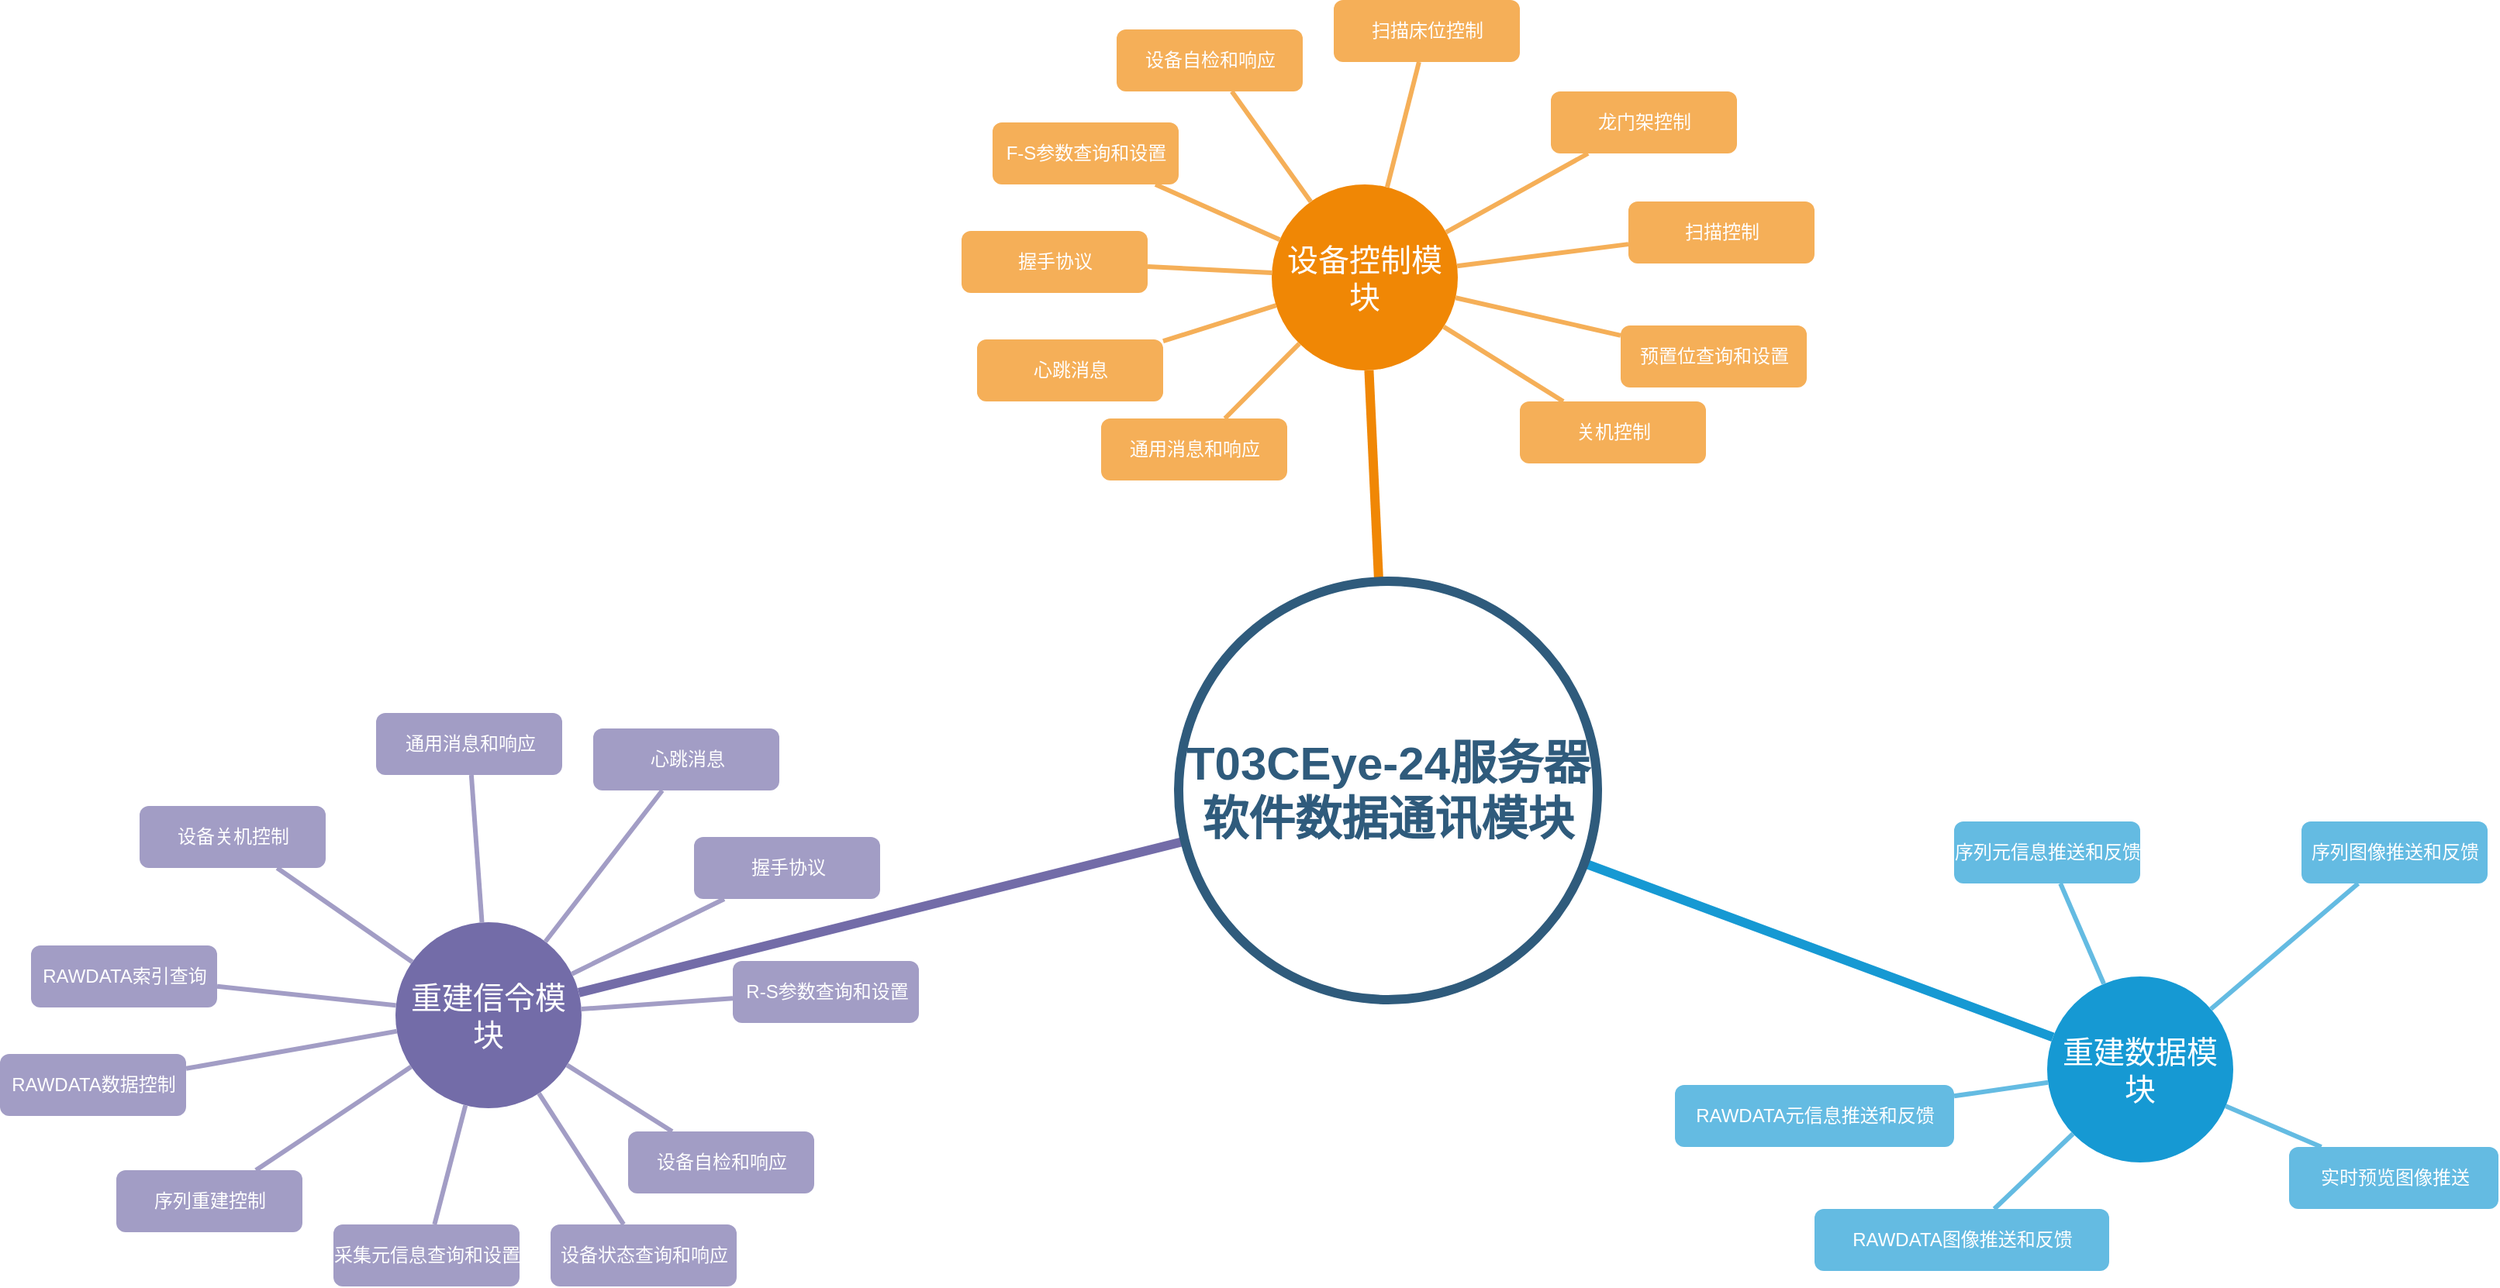 <mxfile version="12.9.11" type="github">
  <diagram id="6a731a19-8d31-9384-78a2-239565b7b9f0" name="Page-1">
    <mxGraphModel dx="2031" dy="1016" grid="0" gridSize="10" guides="1" tooltips="1" connect="1" arrows="1" fold="1" page="0" pageScale="1" pageWidth="1169" pageHeight="827" background="#ffffff" math="0" shadow="0">
      <root>
        <mxCell id="0" />
        <mxCell id="1" parent="0" />
        <mxCell id="1351" value="设备控制模块" style="ellipse;whiteSpace=wrap;html=1;shadow=0;fontFamily=Helvetica;fontSize=20;fontColor=#FFFFFF;align=center;strokeWidth=3;fillColor=#F08705;strokeColor=none;gradientColor=none;" parent="1" vertex="1">
          <mxGeometry x="1030" y="389" width="120" height="120" as="geometry" />
        </mxCell>
        <mxCell id="1353" value="重建数据模块" style="ellipse;whiteSpace=wrap;html=1;shadow=0;fontFamily=Helvetica;fontSize=20;fontColor=#FFFFFF;align=center;strokeWidth=3;fillColor=#1699D3;strokeColor=none;" parent="1" vertex="1">
          <mxGeometry x="1530" y="900" width="120" height="120" as="geometry" />
        </mxCell>
        <mxCell id="1357" value="通用消息和响应" style="rounded=1;fillColor=#f5af58;strokeColor=none;strokeWidth=3;shadow=0;html=1;fontColor=#FFFFFF;" parent="1" vertex="1">
          <mxGeometry x="920" y="540" width="120" height="40" as="geometry" />
        </mxCell>
        <mxCell id="1360" style="endArrow=none;strokeWidth=6;strokeColor=#f08705;html=1;" parent="1" source="1515" target="1351" edge="1">
          <mxGeometry relative="1" as="geometry" />
        </mxCell>
        <mxCell id="1362" style="endArrow=none;strokeWidth=6;strokeColor=#1699D3;html=1;" parent="1" source="1515" target="1353" edge="1">
          <mxGeometry relative="1" as="geometry" />
        </mxCell>
        <mxCell id="1363" style="endArrow=none;strokeWidth=6;strokeColor=#736CA8;html=1;" parent="1" source="1515" target="1516" edge="1">
          <mxGeometry relative="1" as="geometry" />
        </mxCell>
        <mxCell id="1388" value="心跳消息" style="rounded=1;fillColor=#f5af58;strokeColor=none;strokeWidth=3;shadow=0;html=1;fontColor=#FFFFFF;" parent="1" vertex="1">
          <mxGeometry x="840" y="489" width="120" height="40" as="geometry" />
        </mxCell>
        <mxCell id="1389" value="握手协议" style="rounded=1;fillColor=#f5af58;strokeColor=none;strokeWidth=3;shadow=0;html=1;fontColor=#FFFFFF;" parent="1" vertex="1">
          <mxGeometry x="830" y="419" width="120" height="40" as="geometry" />
        </mxCell>
        <mxCell id="1390" value="F-S参数查询和设置" style="rounded=1;fillColor=#f5af58;strokeColor=none;strokeWidth=3;shadow=0;html=1;fontColor=#FFFFFF;" parent="1" vertex="1">
          <mxGeometry x="850" y="349" width="120" height="40" as="geometry" />
        </mxCell>
        <mxCell id="1391" value="设备自检和响应" style="rounded=1;fillColor=#f5af58;strokeColor=none;strokeWidth=3;shadow=0;html=1;fontColor=#FFFFFF;" parent="1" vertex="1">
          <mxGeometry x="930" y="289" width="120" height="40" as="geometry" />
        </mxCell>
        <mxCell id="1392" value="扫描床位控制" style="rounded=1;fillColor=#f5af58;strokeColor=none;strokeWidth=3;shadow=0;html=1;fontColor=#FFFFFF;" parent="1" vertex="1">
          <mxGeometry x="1070" y="270" width="120" height="40" as="geometry" />
        </mxCell>
        <mxCell id="1393" value="龙门架控制" style="rounded=1;fillColor=#f5af58;strokeColor=none;strokeWidth=3;shadow=0;html=1;fontColor=#FFFFFF;" parent="1" vertex="1">
          <mxGeometry x="1210" y="329" width="120" height="40" as="geometry" />
        </mxCell>
        <mxCell id="1394" value="扫描控制" style="rounded=1;fillColor=#f5af58;strokeColor=none;strokeWidth=3;shadow=0;html=1;fontColor=#FFFFFF;" parent="1" vertex="1">
          <mxGeometry x="1260" y="400" width="120" height="40" as="geometry" />
        </mxCell>
        <mxCell id="1395" value="预置位查询和设置" style="rounded=1;fillColor=#f5af58;strokeColor=none;strokeWidth=3;shadow=0;html=1;fontColor=#FFFFFF;" parent="1" vertex="1">
          <mxGeometry x="1255" y="480" width="120" height="40" as="geometry" />
        </mxCell>
        <mxCell id="1396" value="关机控制" style="rounded=1;fillColor=#f5af58;strokeColor=none;strokeWidth=3;shadow=0;html=1;fontColor=#FFFFFF;" parent="1" vertex="1">
          <mxGeometry x="1190" y="529" width="120" height="40" as="geometry" />
        </mxCell>
        <mxCell id="1399" value="" style="edgeStyle=none;endArrow=none;strokeWidth=3;strokeColor=#F5AF58;html=1;" parent="1" source="1351" target="1357" edge="1">
          <mxGeometry x="-70" y="169" width="100" height="100" as="geometry">
            <mxPoint x="-70" y="269" as="sourcePoint" />
            <mxPoint x="30" y="169" as="targetPoint" />
          </mxGeometry>
        </mxCell>
        <mxCell id="1400" value="" style="edgeStyle=none;endArrow=none;strokeWidth=3;strokeColor=#F5AF58;html=1;" parent="1" source="1351" target="1388" edge="1">
          <mxGeometry x="-70" y="169" width="100" height="100" as="geometry">
            <mxPoint x="-70" y="269" as="sourcePoint" />
            <mxPoint x="30" y="169" as="targetPoint" />
          </mxGeometry>
        </mxCell>
        <mxCell id="1401" value="" style="edgeStyle=none;endArrow=none;strokeWidth=3;strokeColor=#F5AF58;html=1;" parent="1" source="1351" target="1389" edge="1">
          <mxGeometry x="-70" y="169" width="100" height="100" as="geometry">
            <mxPoint x="-70" y="269" as="sourcePoint" />
            <mxPoint x="30" y="169" as="targetPoint" />
          </mxGeometry>
        </mxCell>
        <mxCell id="1402" value="" style="edgeStyle=none;endArrow=none;strokeWidth=3;strokeColor=#F5AF58;html=1;" parent="1" source="1351" target="1390" edge="1">
          <mxGeometry x="-70" y="169" width="100" height="100" as="geometry">
            <mxPoint x="-70" y="269" as="sourcePoint" />
            <mxPoint x="30" y="169" as="targetPoint" />
          </mxGeometry>
        </mxCell>
        <mxCell id="1403" value="" style="edgeStyle=none;endArrow=none;strokeWidth=3;strokeColor=#F5AF58;html=1;" parent="1" source="1351" target="1391" edge="1">
          <mxGeometry x="-70" y="169" width="100" height="100" as="geometry">
            <mxPoint x="-70" y="269" as="sourcePoint" />
            <mxPoint x="30" y="169" as="targetPoint" />
          </mxGeometry>
        </mxCell>
        <mxCell id="1404" value="" style="edgeStyle=none;endArrow=none;strokeWidth=3;strokeColor=#F5AF58;html=1;" parent="1" source="1351" target="1392" edge="1">
          <mxGeometry x="-70" y="169" width="100" height="100" as="geometry">
            <mxPoint x="-70" y="269" as="sourcePoint" />
            <mxPoint x="30" y="169" as="targetPoint" />
          </mxGeometry>
        </mxCell>
        <mxCell id="1405" value="" style="edgeStyle=none;endArrow=none;strokeWidth=3;strokeColor=#F5AF58;html=1;" parent="1" source="1351" target="1393" edge="1">
          <mxGeometry x="-70" y="169" width="100" height="100" as="geometry">
            <mxPoint x="-70" y="269" as="sourcePoint" />
            <mxPoint x="30" y="169" as="targetPoint" />
          </mxGeometry>
        </mxCell>
        <mxCell id="1406" value="" style="edgeStyle=none;endArrow=none;strokeWidth=3;strokeColor=#F5AF58;html=1;" parent="1" source="1351" target="1394" edge="1">
          <mxGeometry x="-70" y="169" width="100" height="100" as="geometry">
            <mxPoint x="-70" y="269" as="sourcePoint" />
            <mxPoint x="30" y="169" as="targetPoint" />
          </mxGeometry>
        </mxCell>
        <mxCell id="1407" value="" style="edgeStyle=none;endArrow=none;strokeWidth=3;strokeColor=#F5AF58;html=1;" parent="1" source="1351" target="1395" edge="1">
          <mxGeometry x="-70" y="169" width="100" height="100" as="geometry">
            <mxPoint x="-70" y="269" as="sourcePoint" />
            <mxPoint x="30" y="169" as="targetPoint" />
          </mxGeometry>
        </mxCell>
        <mxCell id="1408" value="" style="edgeStyle=none;endArrow=none;strokeWidth=3;strokeColor=#F5AF58;html=1;" parent="1" source="1351" target="1396" edge="1">
          <mxGeometry x="-70" y="169" width="100" height="100" as="geometry">
            <mxPoint x="-70" y="269" as="sourcePoint" />
            <mxPoint x="30" y="169" as="targetPoint" />
          </mxGeometry>
        </mxCell>
        <mxCell id="1437" value="序列元信息推送和反馈" style="rounded=1;fillColor=#64BBE2;strokeColor=none;strokeWidth=3;shadow=0;html=1;fontColor=#FFFFFF;" parent="1" vertex="1">
          <mxGeometry x="1470" y="800" width="120" height="40" as="geometry" />
        </mxCell>
        <mxCell id="1439" value="序列图像推送和反馈" style="rounded=1;fillColor=#64BBE2;strokeColor=none;strokeWidth=3;shadow=0;html=1;fontColor=#FFFFFF;" parent="1" vertex="1">
          <mxGeometry x="1694" y="800" width="120" height="40" as="geometry" />
        </mxCell>
        <mxCell id="1443" value="实时预览图像推送" style="rounded=1;fillColor=#64BBE2;strokeColor=none;strokeWidth=3;shadow=0;html=1;fontColor=#FFFFFF;" parent="1" vertex="1">
          <mxGeometry x="1686" y="1010" width="135" height="40" as="geometry" />
        </mxCell>
        <mxCell id="1444" value="RAWDATA图像推送和反馈" style="rounded=1;fillColor=#64BBE2;strokeColor=none;strokeWidth=3;shadow=0;html=1;fontColor=#FFFFFF;" parent="1" vertex="1">
          <mxGeometry x="1380" y="1050" width="190" height="40" as="geometry" />
        </mxCell>
        <mxCell id="1445" value="RAWDATA元信息推送和反馈" style="rounded=1;fillColor=#64BBE2;strokeColor=none;strokeWidth=3;shadow=0;html=1;fontColor=#FFFFFF;" parent="1" vertex="1">
          <mxGeometry x="1290" y="970" width="180" height="40" as="geometry" />
        </mxCell>
        <mxCell id="1448" value="" style="edgeStyle=none;endArrow=none;strokeWidth=3;strokeColor=#64BBE2;html=1;" parent="1" source="1353" target="1437" edge="1">
          <mxGeometry x="-430" y="290" width="100" height="100" as="geometry">
            <mxPoint x="-430" y="390" as="sourcePoint" />
            <mxPoint x="-330" y="290" as="targetPoint" />
          </mxGeometry>
        </mxCell>
        <mxCell id="1450" value="" style="edgeStyle=none;endArrow=none;strokeWidth=3;strokeColor=#64BBE2;html=1;" parent="1" source="1353" target="1439" edge="1">
          <mxGeometry x="-430" y="290" width="100" height="100" as="geometry">
            <mxPoint x="-430" y="390" as="sourcePoint" />
            <mxPoint x="-330" y="290" as="targetPoint" />
          </mxGeometry>
        </mxCell>
        <mxCell id="1454" value="" style="edgeStyle=none;endArrow=none;strokeWidth=3;strokeColor=#64BBE2;html=1;" parent="1" source="1353" target="1443" edge="1">
          <mxGeometry x="-430" y="290" width="100" height="100" as="geometry">
            <mxPoint x="-430" y="390" as="sourcePoint" />
            <mxPoint x="-330" y="290" as="targetPoint" />
          </mxGeometry>
        </mxCell>
        <mxCell id="1455" value="" style="edgeStyle=none;endArrow=none;strokeWidth=3;strokeColor=#64BBE2;html=1;" parent="1" source="1353" target="1444" edge="1">
          <mxGeometry x="-430" y="290" width="100" height="100" as="geometry">
            <mxPoint x="-430" y="390" as="sourcePoint" />
            <mxPoint x="-330" y="290" as="targetPoint" />
          </mxGeometry>
        </mxCell>
        <mxCell id="1456" value="" style="edgeStyle=none;endArrow=none;strokeWidth=3;strokeColor=#64BBE2;html=1;" parent="1" source="1353" target="1445" edge="1">
          <mxGeometry x="-430" y="290" width="100" height="100" as="geometry">
            <mxPoint x="-430" y="390" as="sourcePoint" />
            <mxPoint x="-330" y="290" as="targetPoint" />
          </mxGeometry>
        </mxCell>
        <mxCell id="1515" value="T03CEye-24服务器软件数据通讯模块" style="ellipse;whiteSpace=wrap;html=1;shadow=0;fontFamily=Helvetica;fontSize=30;fontColor=#2F5B7C;align=center;strokeColor=#2F5B7C;strokeWidth=6;fillColor=#FFFFFF;fontStyle=1;gradientColor=none;" parent="1" vertex="1">
          <mxGeometry x="970" y="645" width="270" height="270" as="geometry" />
        </mxCell>
        <mxCell id="1516" value="重建信令模块" style="ellipse;whiteSpace=wrap;html=1;shadow=0;fontFamily=Helvetica;fontSize=20;fontColor=#FFFFFF;align=center;strokeWidth=3;fillColor=#736ca8;strokeColor=none;" parent="1" vertex="1">
          <mxGeometry x="465" y="865" width="120" height="120" as="geometry" />
        </mxCell>
        <mxCell id="1518" value="通用消息和响应" style="rounded=1;fillColor=#a29dc5;strokeColor=none;strokeWidth=3;shadow=0;html=1;fontColor=#FFFFFF;" parent="1" vertex="1">
          <mxGeometry x="452.5" y="730" width="120" height="40" as="geometry" />
        </mxCell>
        <mxCell id="1519" value="心跳消息" style="rounded=1;fillColor=#a29dc5;strokeColor=none;strokeWidth=3;shadow=0;html=1;fontColor=#FFFFFF;" parent="1" vertex="1">
          <mxGeometry x="592.5" y="740" width="120" height="40" as="geometry" />
        </mxCell>
        <mxCell id="1520" value="握手协议" style="rounded=1;fillColor=#a29dc5;strokeColor=none;strokeWidth=3;shadow=0;html=1;fontColor=#FFFFFF;" parent="1" vertex="1">
          <mxGeometry x="657.5" y="810" width="120" height="40" as="geometry" />
        </mxCell>
        <mxCell id="1521" value="R-S参数查询和设置" style="rounded=1;fillColor=#a29dc5;strokeColor=none;strokeWidth=3;shadow=0;html=1;fontColor=#FFFFFF;" parent="1" vertex="1">
          <mxGeometry x="682.5" y="890" width="120" height="40" as="geometry" />
        </mxCell>
        <mxCell id="1522" value="设备关机控制" style="rounded=1;fillColor=#a29dc5;strokeColor=none;strokeWidth=3;shadow=0;html=1;fontColor=#FFFFFF;" parent="1" vertex="1">
          <mxGeometry x="300" y="790" width="120" height="40" as="geometry" />
        </mxCell>
        <mxCell id="1523" value="设备自检和响应" style="rounded=1;fillColor=#a29dc5;strokeColor=none;strokeWidth=3;shadow=0;html=1;fontColor=#FFFFFF;" parent="1" vertex="1">
          <mxGeometry x="615" y="1000" width="120" height="40" as="geometry" />
        </mxCell>
        <mxCell id="1524" value="设备状态查询和响应" style="rounded=1;fillColor=#a29dc5;strokeColor=none;strokeWidth=3;shadow=0;html=1;fontColor=#FFFFFF;" parent="1" vertex="1">
          <mxGeometry x="565" y="1060" width="120" height="40" as="geometry" />
        </mxCell>
        <mxCell id="1525" value="采集元信息查询和设置" style="rounded=1;fillColor=#a29dc5;strokeColor=none;strokeWidth=3;shadow=0;html=1;fontColor=#FFFFFF;" parent="1" vertex="1">
          <mxGeometry x="425" y="1060" width="120" height="40" as="geometry" />
        </mxCell>
        <mxCell id="1526" value="序列重建控制" style="rounded=1;fillColor=#a29dc5;strokeColor=none;strokeWidth=3;shadow=0;html=1;fontColor=#FFFFFF;" parent="1" vertex="1">
          <mxGeometry x="285" y="1025" width="120" height="40" as="geometry" />
        </mxCell>
        <mxCell id="1527" value="RAWDATA数据控制" style="rounded=1;fillColor=#a29dc5;strokeColor=none;strokeWidth=3;shadow=0;html=1;fontColor=#FFFFFF;" parent="1" vertex="1">
          <mxGeometry x="210" y="950" width="120" height="40" as="geometry" />
        </mxCell>
        <mxCell id="1529" value="RAWDATA索引查询" style="rounded=1;fillColor=#a29dc5;strokeColor=none;strokeWidth=3;shadow=0;html=1;fontColor=#FFFFFF;" parent="1" vertex="1">
          <mxGeometry x="230" y="880" width="120" height="40" as="geometry" />
        </mxCell>
        <mxCell id="1530" value="" style="edgeStyle=none;endArrow=none;strokeWidth=3;strokeColor=#A29DC5;html=1;" parent="1" source="1516" target="1518" edge="1">
          <mxGeometry x="-1355" y="-135" width="100" height="100" as="geometry">
            <mxPoint x="-1355" y="-35" as="sourcePoint" />
            <mxPoint x="-1255" y="-135" as="targetPoint" />
          </mxGeometry>
        </mxCell>
        <mxCell id="1531" value="" style="edgeStyle=none;endArrow=none;strokeWidth=3;strokeColor=#A29DC5;html=1;" parent="1" source="1516" target="1519" edge="1">
          <mxGeometry x="-1355" y="-135" width="100" height="100" as="geometry">
            <mxPoint x="-1355" y="-35" as="sourcePoint" />
            <mxPoint x="-1255" y="-135" as="targetPoint" />
          </mxGeometry>
        </mxCell>
        <mxCell id="1532" value="" style="edgeStyle=none;endArrow=none;strokeWidth=3;strokeColor=#A29DC5;html=1;" parent="1" source="1516" target="1520" edge="1">
          <mxGeometry x="-1355" y="-135" width="100" height="100" as="geometry">
            <mxPoint x="-1355" y="-35" as="sourcePoint" />
            <mxPoint x="-1255" y="-135" as="targetPoint" />
          </mxGeometry>
        </mxCell>
        <mxCell id="1533" value="" style="edgeStyle=none;endArrow=none;strokeWidth=3;strokeColor=#A29DC5;html=1;" parent="1" source="1516" target="1521" edge="1">
          <mxGeometry x="-1355" y="-135" width="100" height="100" as="geometry">
            <mxPoint x="-1355" y="-35" as="sourcePoint" />
            <mxPoint x="-1255" y="-135" as="targetPoint" />
          </mxGeometry>
        </mxCell>
        <mxCell id="1534" value="" style="edgeStyle=none;endArrow=none;strokeWidth=3;strokeColor=#A29DC5;html=1;" parent="1" source="1516" target="1522" edge="1">
          <mxGeometry x="-1355" y="-135" width="100" height="100" as="geometry">
            <mxPoint x="-1355" y="-35" as="sourcePoint" />
            <mxPoint x="-1255" y="-135" as="targetPoint" />
          </mxGeometry>
        </mxCell>
        <mxCell id="1535" value="" style="edgeStyle=none;endArrow=none;strokeWidth=3;strokeColor=#A29DC5;html=1;" parent="1" source="1516" target="1523" edge="1">
          <mxGeometry x="-1355" y="-135" width="100" height="100" as="geometry">
            <mxPoint x="-1355" y="-35" as="sourcePoint" />
            <mxPoint x="-1255" y="-135" as="targetPoint" />
          </mxGeometry>
        </mxCell>
        <mxCell id="1536" value="" style="edgeStyle=none;endArrow=none;strokeWidth=3;strokeColor=#A29DC5;html=1;" parent="1" source="1516" target="1524" edge="1">
          <mxGeometry x="-1355" y="-135" width="100" height="100" as="geometry">
            <mxPoint x="-1355" y="-35" as="sourcePoint" />
            <mxPoint x="-1255" y="-135" as="targetPoint" />
          </mxGeometry>
        </mxCell>
        <mxCell id="1537" value="" style="edgeStyle=none;endArrow=none;strokeWidth=3;strokeColor=#A29DC5;html=1;" parent="1" source="1516" target="1525" edge="1">
          <mxGeometry x="-1355" y="-135" width="100" height="100" as="geometry">
            <mxPoint x="-1355" y="-35" as="sourcePoint" />
            <mxPoint x="-1255" y="-135" as="targetPoint" />
          </mxGeometry>
        </mxCell>
        <mxCell id="1538" value="" style="edgeStyle=none;endArrow=none;strokeWidth=3;strokeColor=#A29DC5;html=1;" parent="1" source="1516" target="1526" edge="1">
          <mxGeometry x="-1355" y="-135" width="100" height="100" as="geometry">
            <mxPoint x="-1355" y="-35" as="sourcePoint" />
            <mxPoint x="-1255" y="-135" as="targetPoint" />
          </mxGeometry>
        </mxCell>
        <mxCell id="1539" value="" style="edgeStyle=none;endArrow=none;strokeWidth=3;strokeColor=#A29DC5;html=1;" parent="1" source="1516" target="1527" edge="1">
          <mxGeometry x="-1355" y="-135" width="100" height="100" as="geometry">
            <mxPoint x="-1355" y="-35" as="sourcePoint" />
            <mxPoint x="-1255" y="-135" as="targetPoint" />
          </mxGeometry>
        </mxCell>
        <mxCell id="1540" value="" style="edgeStyle=none;endArrow=none;strokeWidth=3;strokeColor=#A29DC5;html=1;" parent="1" source="1516" target="1529" edge="1">
          <mxGeometry x="-1355" y="-135" width="100" height="100" as="geometry">
            <mxPoint x="-1355" y="-35" as="sourcePoint" />
            <mxPoint x="-1255" y="-135" as="targetPoint" />
          </mxGeometry>
        </mxCell>
        <mxCell id="1542" style="edgeStyle=none;rounded=0;html=1;exitX=0.5;exitY=1;endArrow=none;endFill=0;jettySize=auto;orthogonalLoop=1;strokeColor=#736CA8;strokeWidth=2;fillColor=#64bbe2;fontSize=20;fontColor=#23445D;" parent="1" source="1529" target="1529" edge="1">
          <mxGeometry relative="1" as="geometry" />
        </mxCell>
      </root>
    </mxGraphModel>
  </diagram>
</mxfile>

